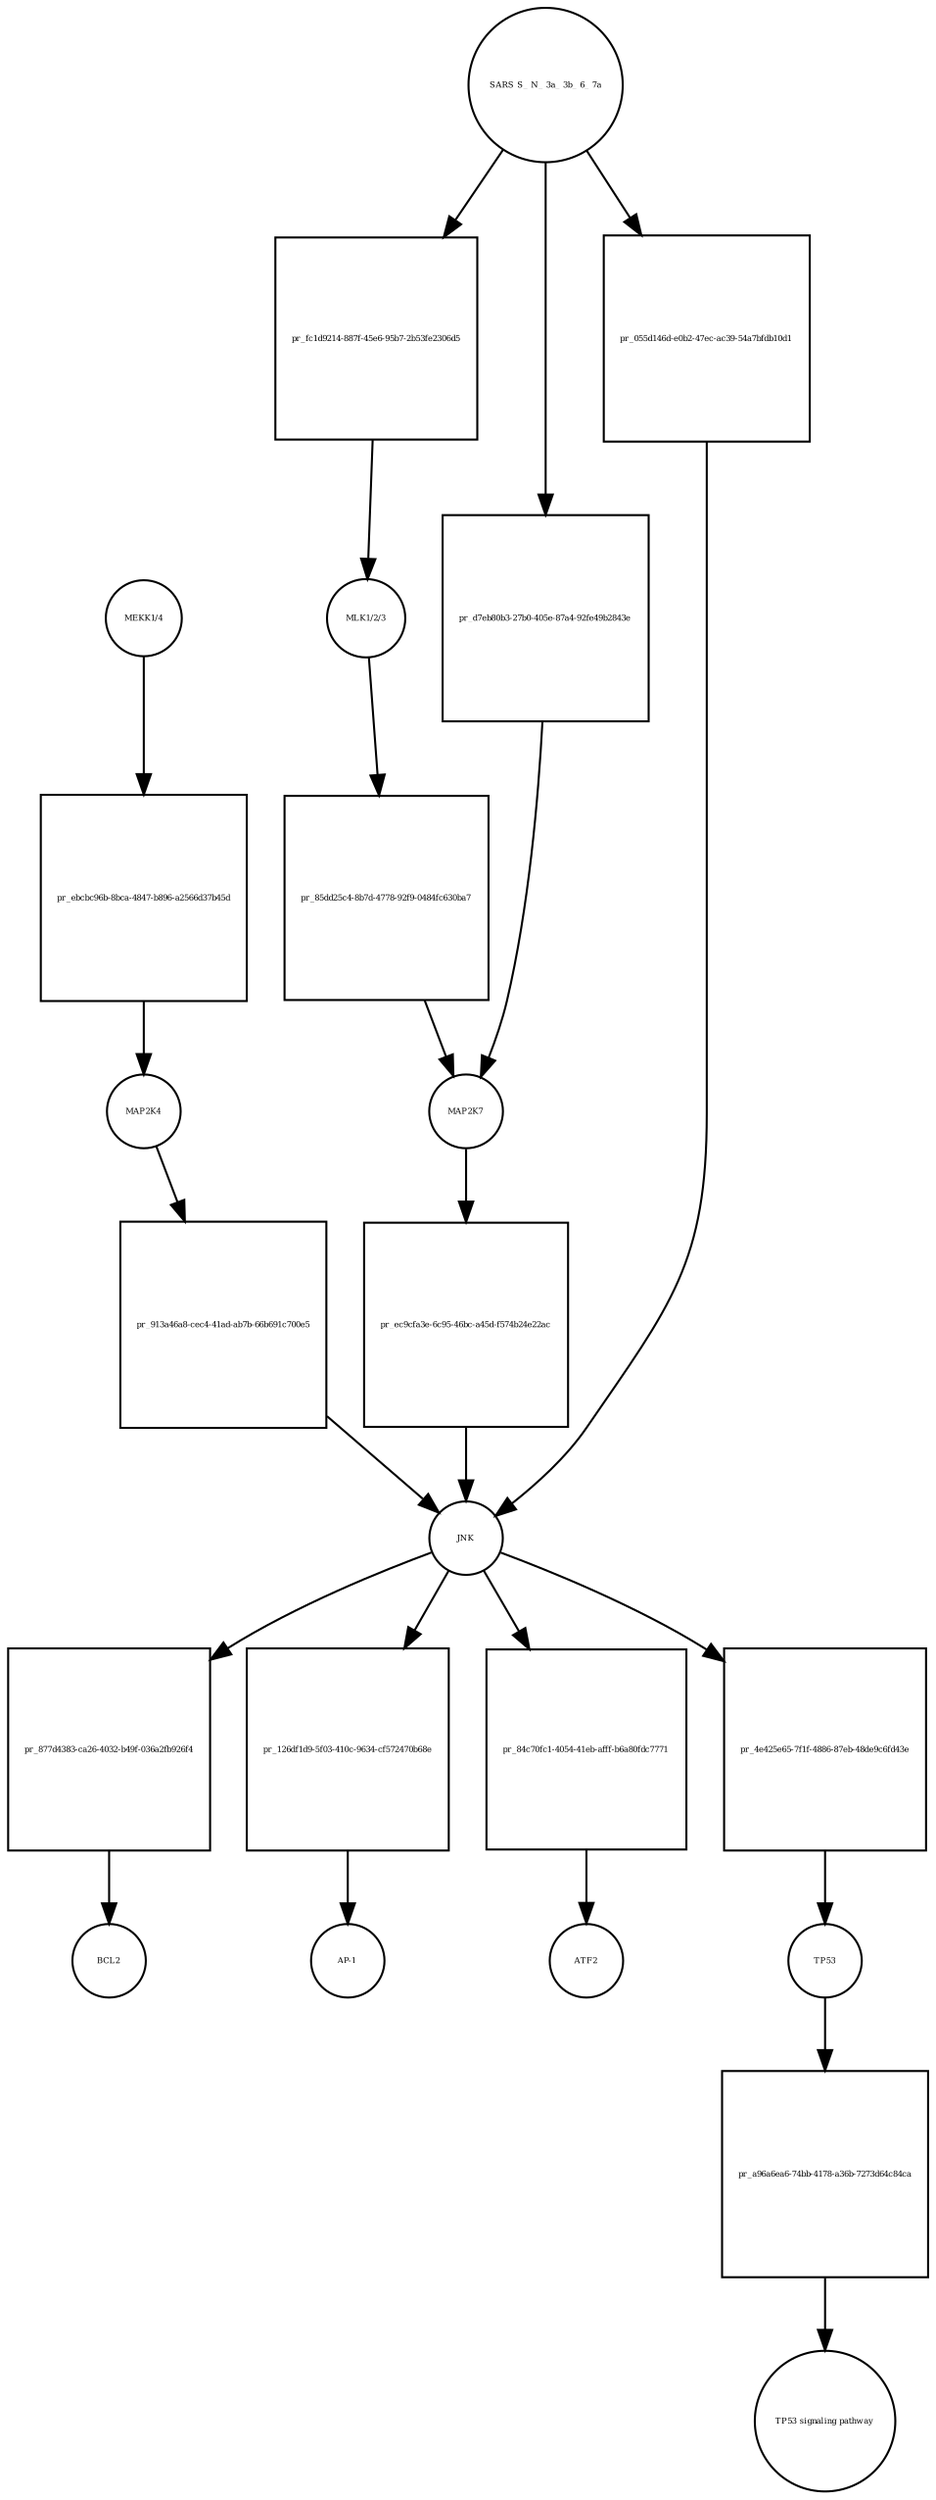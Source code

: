 strict digraph  {
"MEKK1/4" [annotation="", bipartite=0, cls=complex, fontsize=4, label="MEKK1/4", shape=circle];
"pr_ebcbc96b-8bca-4847-b896-a2566d37b45d" [annotation="", bipartite=1, cls=process, fontsize=4, label="pr_ebcbc96b-8bca-4847-b896-a2566d37b45d", shape=square];
MAP2K4 [annotation=urn_miriam_uniprot_P45985, bipartite=0, cls=macromolecule, fontsize=4, label=MAP2K4, shape=circle];
"MLK1/2/3" [annotation="", bipartite=0, cls=complex, fontsize=4, label="MLK1/2/3", shape=circle];
"pr_85dd25c4-8b7d-4778-92f9-0484fc630ba7" [annotation="", bipartite=1, cls=process, fontsize=4, label="pr_85dd25c4-8b7d-4778-92f9-0484fc630ba7", shape=square];
MAP2K7 [annotation=urn_miriam_uniprot_O14733, bipartite=0, cls=macromolecule, fontsize=4, label=MAP2K7, shape=circle];
"pr_913a46a8-cec4-41ad-ab7b-66b691c700e5" [annotation="", bipartite=1, cls=process, fontsize=4, label="pr_913a46a8-cec4-41ad-ab7b-66b691c700e5", shape=square];
JNK [annotation="", bipartite=0, cls=complex, fontsize=4, label=JNK, shape=circle];
"pr_ec9cfa3e-6c95-46bc-a45d-f574b24e22ac" [annotation="", bipartite=1, cls=process, fontsize=4, label="pr_ec9cfa3e-6c95-46bc-a45d-f574b24e22ac", shape=square];
"pr_877d4383-ca26-4032-b49f-036a2fb926f4" [annotation="", bipartite=1, cls=process, fontsize=4, label="pr_877d4383-ca26-4032-b49f-036a2fb926f4", shape=square];
BCL2 [annotation=urn_miriam_uniprot_P10415, bipartite=0, cls=macromolecule, fontsize=4, label=BCL2, shape=circle];
"pr_126df1d9-5f03-410c-9634-cf572470b68e" [annotation="", bipartite=1, cls=process, fontsize=4, label="pr_126df1d9-5f03-410c-9634-cf572470b68e", shape=square];
"AP-1" [annotation="", bipartite=0, cls=complex, fontsize=4, label="AP-1", shape=circle];
"SARS S_ N_ 3a_ 3b_ 6_ 7a" [annotation="", bipartite=0, cls=macromolecule, fontsize=4, label="SARS S_ N_ 3a_ 3b_ 6_ 7a", shape=circle];
"pr_fc1d9214-887f-45e6-95b7-2b53fe2306d5" [annotation="", bipartite=1, cls=process, fontsize=4, label="pr_fc1d9214-887f-45e6-95b7-2b53fe2306d5", shape=square];
"pr_84c70fc1-4054-41eb-afff-b6a80fdc7771" [annotation="", bipartite=1, cls=process, fontsize=4, label="pr_84c70fc1-4054-41eb-afff-b6a80fdc7771", shape=square];
ATF2 [annotation=urn_miriam_uniprot_P15336, bipartite=0, cls=macromolecule, fontsize=4, label=ATF2, shape=circle];
"pr_4e425e65-7f1f-4886-87eb-48de9c6fd43e" [annotation="", bipartite=1, cls=process, fontsize=4, label="pr_4e425e65-7f1f-4886-87eb-48de9c6fd43e", shape=square];
TP53 [annotation=urn_miriam_uniprot_P04637, bipartite=0, cls=macromolecule, fontsize=4, label=TP53, shape=circle];
"pr_a96a6ea6-74bb-4178-a36b-7273d64c84ca" [annotation="", bipartite=1, cls=process, fontsize=4, label="pr_a96a6ea6-74bb-4178-a36b-7273d64c84ca", shape=square];
"TP53 signaling pathway" [annotation="", bipartite=0, cls="unspecified entity", fontsize=4, label="TP53 signaling pathway", shape=circle];
"pr_d7eb80b3-27b0-405e-87a4-92fe49b2843e" [annotation="", bipartite=1, cls=process, fontsize=4, label="pr_d7eb80b3-27b0-405e-87a4-92fe49b2843e", shape=square];
"pr_055d146d-e0b2-47ec-ac39-54a7bfdb10d1" [annotation="", bipartite=1, cls=process, fontsize=4, label="pr_055d146d-e0b2-47ec-ac39-54a7bfdb10d1", shape=square];
"MEKK1/4" -> "pr_ebcbc96b-8bca-4847-b896-a2566d37b45d"  [annotation="", interaction_type=consumption];
"pr_ebcbc96b-8bca-4847-b896-a2566d37b45d" -> MAP2K4  [annotation="", interaction_type=production];
MAP2K4 -> "pr_913a46a8-cec4-41ad-ab7b-66b691c700e5"  [annotation="", interaction_type=consumption];
"MLK1/2/3" -> "pr_85dd25c4-8b7d-4778-92f9-0484fc630ba7"  [annotation="", interaction_type=consumption];
"pr_85dd25c4-8b7d-4778-92f9-0484fc630ba7" -> MAP2K7  [annotation="", interaction_type=production];
MAP2K7 -> "pr_ec9cfa3e-6c95-46bc-a45d-f574b24e22ac"  [annotation="", interaction_type=consumption];
"pr_913a46a8-cec4-41ad-ab7b-66b691c700e5" -> JNK  [annotation="", interaction_type=production];
JNK -> "pr_877d4383-ca26-4032-b49f-036a2fb926f4"  [annotation="", interaction_type=consumption];
JNK -> "pr_126df1d9-5f03-410c-9634-cf572470b68e"  [annotation="", interaction_type=consumption];
JNK -> "pr_84c70fc1-4054-41eb-afff-b6a80fdc7771"  [annotation="", interaction_type=consumption];
JNK -> "pr_4e425e65-7f1f-4886-87eb-48de9c6fd43e"  [annotation="", interaction_type=consumption];
"pr_ec9cfa3e-6c95-46bc-a45d-f574b24e22ac" -> JNK  [annotation="", interaction_type=production];
"pr_877d4383-ca26-4032-b49f-036a2fb926f4" -> BCL2  [annotation="", interaction_type=production];
"pr_126df1d9-5f03-410c-9634-cf572470b68e" -> "AP-1"  [annotation="", interaction_type=production];
"SARS S_ N_ 3a_ 3b_ 6_ 7a" -> "pr_fc1d9214-887f-45e6-95b7-2b53fe2306d5"  [annotation="", interaction_type=consumption];
"SARS S_ N_ 3a_ 3b_ 6_ 7a" -> "pr_d7eb80b3-27b0-405e-87a4-92fe49b2843e"  [annotation="", interaction_type=consumption];
"SARS S_ N_ 3a_ 3b_ 6_ 7a" -> "pr_055d146d-e0b2-47ec-ac39-54a7bfdb10d1"  [annotation="", interaction_type=consumption];
"pr_fc1d9214-887f-45e6-95b7-2b53fe2306d5" -> "MLK1/2/3"  [annotation="", interaction_type=production];
"pr_84c70fc1-4054-41eb-afff-b6a80fdc7771" -> ATF2  [annotation="", interaction_type=production];
"pr_4e425e65-7f1f-4886-87eb-48de9c6fd43e" -> TP53  [annotation="", interaction_type=production];
TP53 -> "pr_a96a6ea6-74bb-4178-a36b-7273d64c84ca"  [annotation="", interaction_type=consumption];
"pr_a96a6ea6-74bb-4178-a36b-7273d64c84ca" -> "TP53 signaling pathway"  [annotation="", interaction_type=production];
"pr_d7eb80b3-27b0-405e-87a4-92fe49b2843e" -> MAP2K7  [annotation="", interaction_type=production];
"pr_055d146d-e0b2-47ec-ac39-54a7bfdb10d1" -> JNK  [annotation="", interaction_type=production];
}
